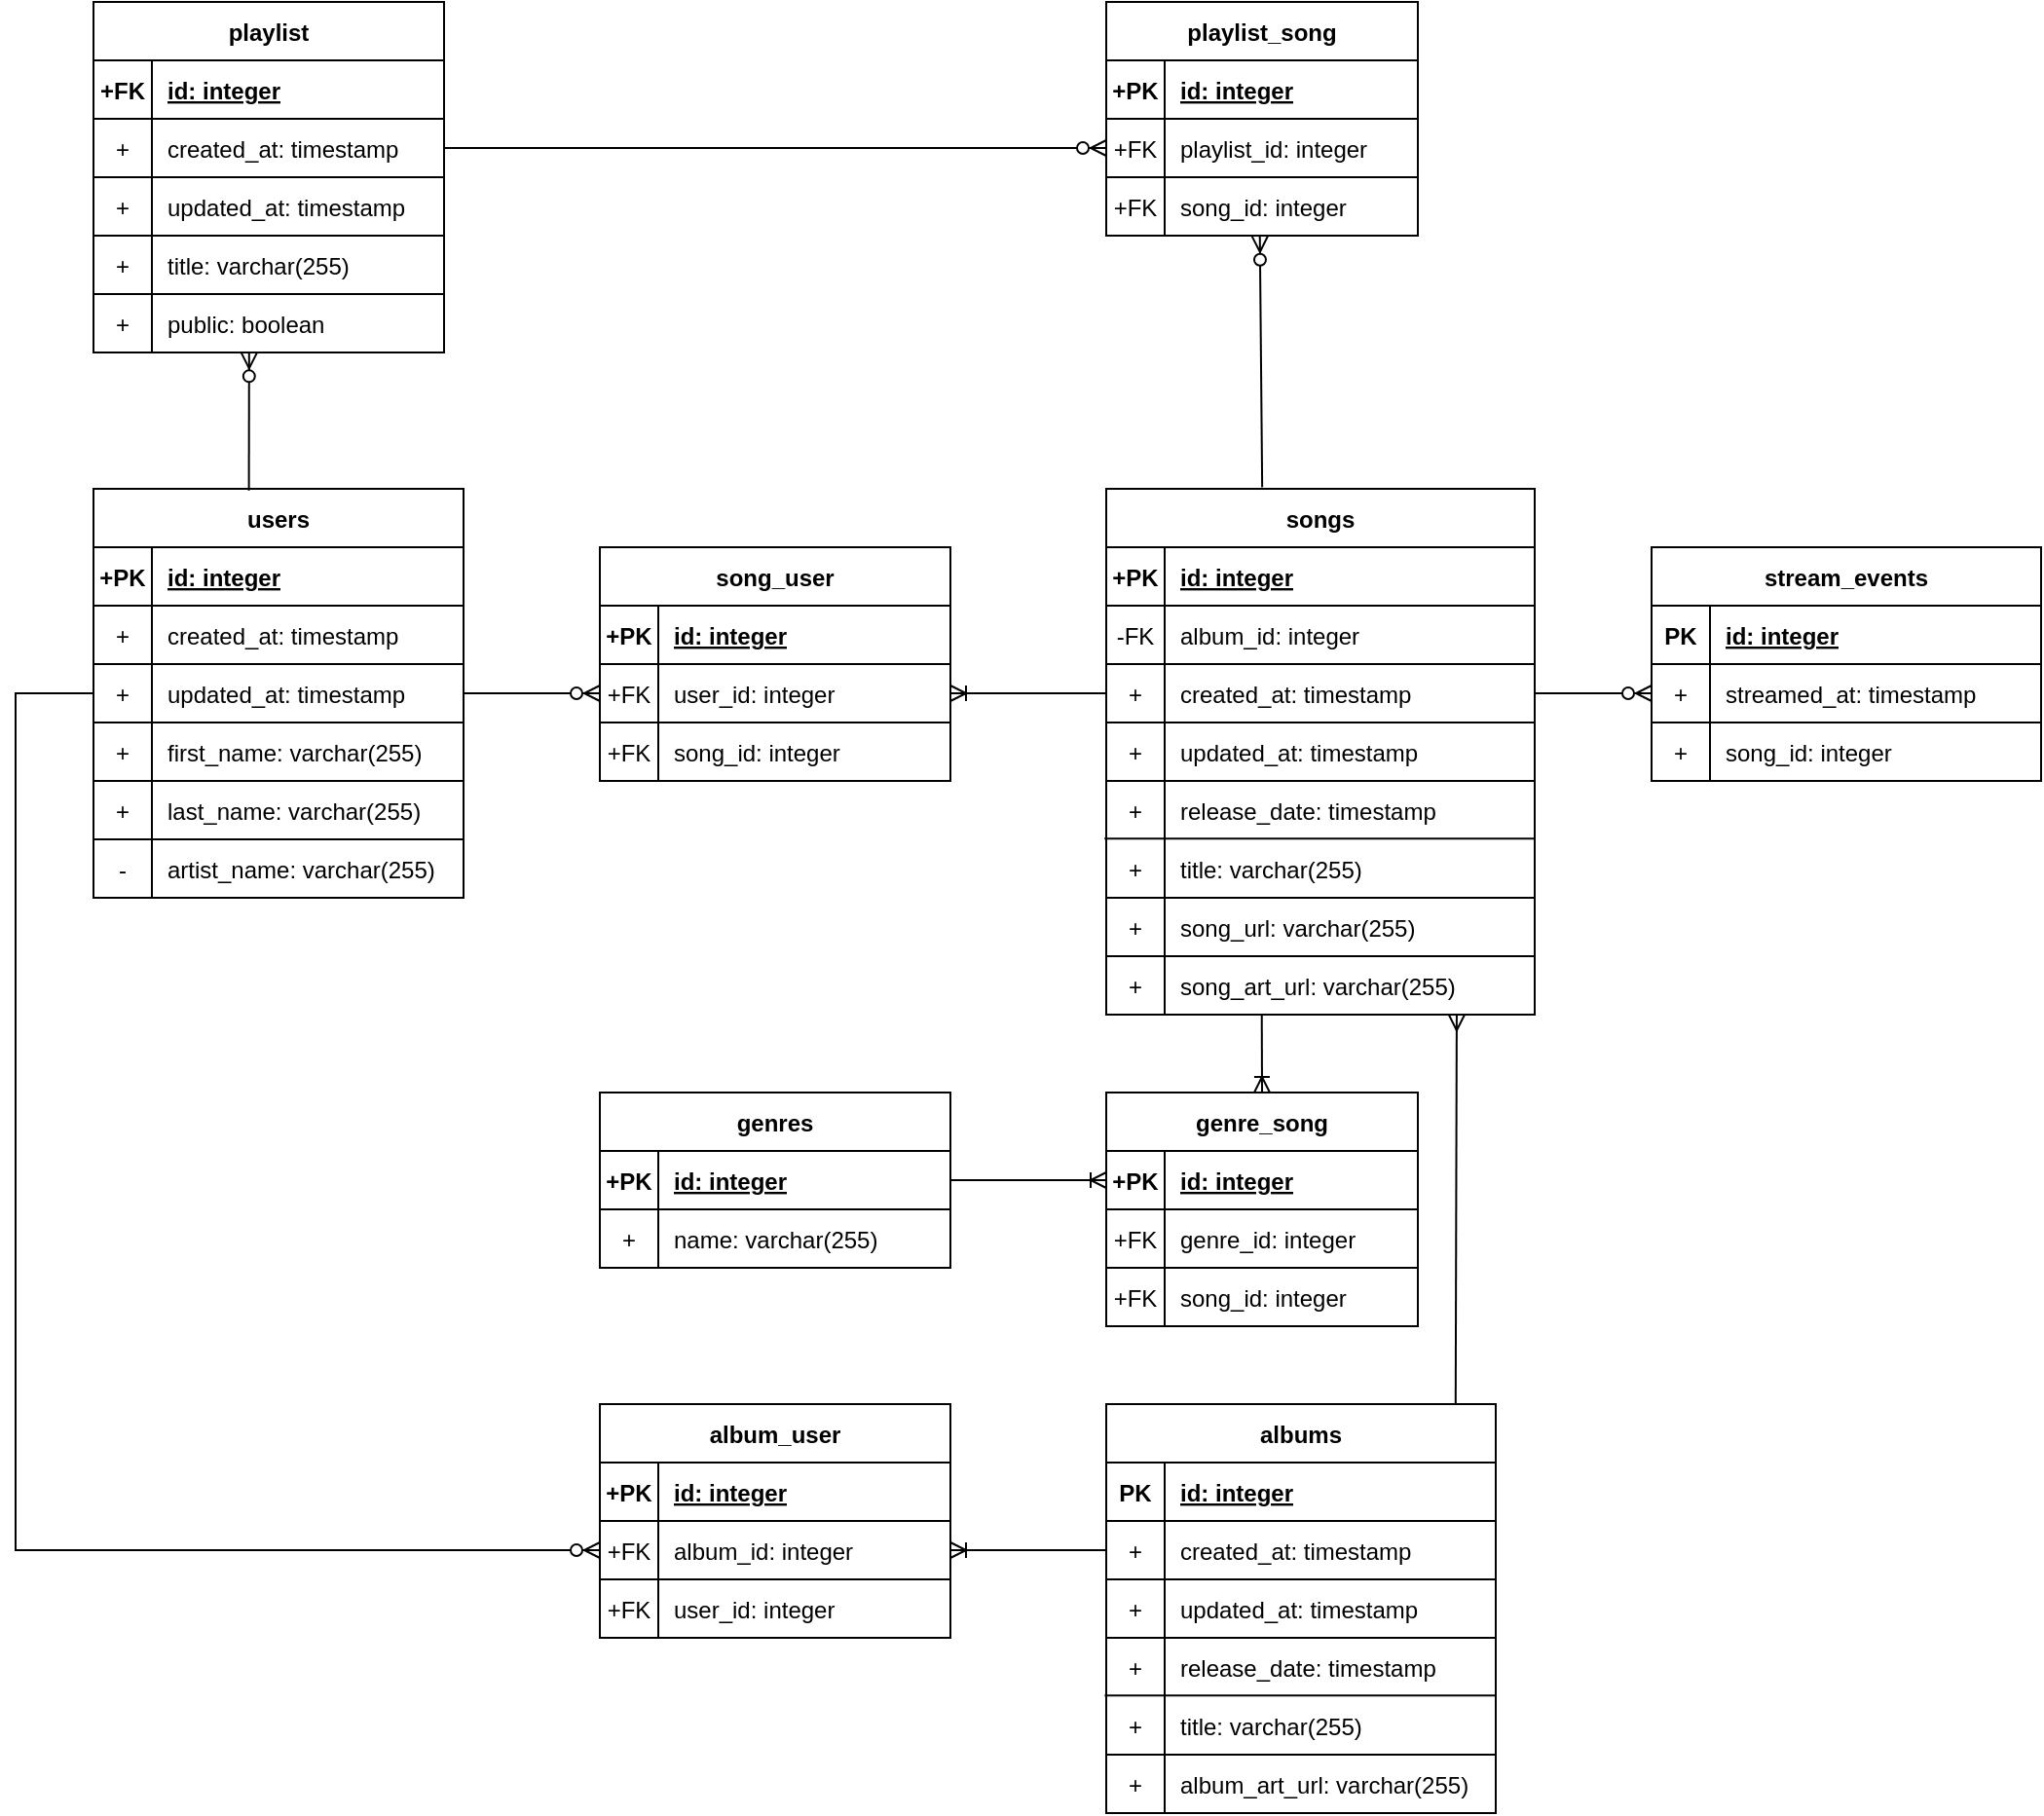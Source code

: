 <mxfile version="20.5.3" type="github">
  <diagram id="R2lEEEUBdFMjLlhIrx00" name="Page-1">
    <mxGraphModel dx="1278" dy="1099" grid="1" gridSize="10" guides="1" tooltips="1" connect="1" arrows="1" fold="1" page="1" pageScale="1" pageWidth="1200" pageHeight="1920" math="0" shadow="0" extFonts="Permanent Marker^https://fonts.googleapis.com/css?family=Permanent+Marker">
      <root>
        <mxCell id="0" />
        <mxCell id="1" parent="0" />
        <mxCell id="nfjQkACGLhLBiRLMdeo--82" value="users" style="shape=table;startSize=30;container=1;collapsible=1;childLayout=tableLayout;fixedRows=1;rowLines=0;fontStyle=1;align=center;resizeLast=1;rounded=0;sketch=0;" parent="1" vertex="1">
          <mxGeometry x="80" y="330" width="190" height="210" as="geometry" />
        </mxCell>
        <mxCell id="nfjQkACGLhLBiRLMdeo--83" value="" style="shape=tableRow;horizontal=0;startSize=0;swimlaneHead=0;swimlaneBody=0;fillColor=none;collapsible=0;dropTarget=0;points=[[0,0.5],[1,0.5]];portConstraint=eastwest;top=0;left=0;right=0;bottom=1;rounded=0;sketch=0;" parent="nfjQkACGLhLBiRLMdeo--82" vertex="1">
          <mxGeometry y="30" width="190" height="30" as="geometry" />
        </mxCell>
        <mxCell id="nfjQkACGLhLBiRLMdeo--84" value="+PK" style="shape=partialRectangle;connectable=0;fillColor=none;top=0;left=0;bottom=0;right=0;fontStyle=1;overflow=hidden;rounded=0;sketch=0;" parent="nfjQkACGLhLBiRLMdeo--83" vertex="1">
          <mxGeometry width="30" height="30" as="geometry">
            <mxRectangle width="30" height="30" as="alternateBounds" />
          </mxGeometry>
        </mxCell>
        <mxCell id="nfjQkACGLhLBiRLMdeo--85" value="id: integer" style="shape=partialRectangle;connectable=0;fillColor=none;top=0;left=0;bottom=0;right=0;align=left;spacingLeft=6;fontStyle=5;overflow=hidden;rounded=0;sketch=0;" parent="nfjQkACGLhLBiRLMdeo--83" vertex="1">
          <mxGeometry x="30" width="160" height="30" as="geometry">
            <mxRectangle width="160" height="30" as="alternateBounds" />
          </mxGeometry>
        </mxCell>
        <mxCell id="nfjQkACGLhLBiRLMdeo--125" value="" style="shape=tableRow;horizontal=0;startSize=0;swimlaneHead=0;swimlaneBody=0;fillColor=none;collapsible=0;dropTarget=0;points=[[0,0.5],[1,0.5]];portConstraint=eastwest;top=0;left=0;right=0;bottom=1;rounded=0;sketch=0;" parent="nfjQkACGLhLBiRLMdeo--82" vertex="1">
          <mxGeometry y="60" width="190" height="30" as="geometry" />
        </mxCell>
        <mxCell id="nfjQkACGLhLBiRLMdeo--126" value="+" style="shape=partialRectangle;connectable=0;fillColor=none;top=0;left=0;bottom=0;right=0;fontStyle=0;overflow=hidden;rounded=0;sketch=0;" parent="nfjQkACGLhLBiRLMdeo--125" vertex="1">
          <mxGeometry width="30" height="30" as="geometry">
            <mxRectangle width="30" height="30" as="alternateBounds" />
          </mxGeometry>
        </mxCell>
        <mxCell id="nfjQkACGLhLBiRLMdeo--127" value="created_at: timestamp" style="shape=partialRectangle;connectable=0;fillColor=none;top=0;left=0;bottom=0;right=0;align=left;spacingLeft=6;fontStyle=0;overflow=hidden;rounded=0;sketch=0;" parent="nfjQkACGLhLBiRLMdeo--125" vertex="1">
          <mxGeometry x="30" width="160" height="30" as="geometry">
            <mxRectangle width="160" height="30" as="alternateBounds" />
          </mxGeometry>
        </mxCell>
        <mxCell id="nfjQkACGLhLBiRLMdeo--128" value="" style="shape=tableRow;horizontal=0;startSize=0;swimlaneHead=0;swimlaneBody=0;fillColor=none;collapsible=0;dropTarget=0;points=[[0,0.5],[1,0.5]];portConstraint=eastwest;top=0;left=0;right=0;bottom=1;rounded=0;sketch=0;fontStyle=0" parent="nfjQkACGLhLBiRLMdeo--82" vertex="1">
          <mxGeometry y="90" width="190" height="30" as="geometry" />
        </mxCell>
        <mxCell id="nfjQkACGLhLBiRLMdeo--129" value="+" style="shape=partialRectangle;connectable=0;fillColor=none;top=0;left=0;bottom=0;right=0;fontStyle=0;overflow=hidden;rounded=0;sketch=0;" parent="nfjQkACGLhLBiRLMdeo--128" vertex="1">
          <mxGeometry width="30" height="30" as="geometry">
            <mxRectangle width="30" height="30" as="alternateBounds" />
          </mxGeometry>
        </mxCell>
        <mxCell id="nfjQkACGLhLBiRLMdeo--130" value="updated_at: timestamp" style="shape=partialRectangle;connectable=0;fillColor=none;top=0;left=0;bottom=0;right=0;align=left;spacingLeft=6;fontStyle=0;overflow=hidden;rounded=0;sketch=0;" parent="nfjQkACGLhLBiRLMdeo--128" vertex="1">
          <mxGeometry x="30" width="160" height="30" as="geometry">
            <mxRectangle width="160" height="30" as="alternateBounds" />
          </mxGeometry>
        </mxCell>
        <mxCell id="nfjQkACGLhLBiRLMdeo--134" value="" style="shape=tableRow;horizontal=0;startSize=0;swimlaneHead=0;swimlaneBody=0;fillColor=none;collapsible=0;dropTarget=0;points=[[0,0.5],[1,0.5]];portConstraint=eastwest;top=0;left=0;right=0;bottom=0;rounded=0;sketch=0;" parent="nfjQkACGLhLBiRLMdeo--82" vertex="1">
          <mxGeometry y="120" width="190" height="30" as="geometry" />
        </mxCell>
        <mxCell id="nfjQkACGLhLBiRLMdeo--135" value="+" style="shape=partialRectangle;connectable=0;fillColor=none;top=0;left=0;bottom=0;right=0;fontStyle=0;overflow=hidden;rounded=0;sketch=0;" parent="nfjQkACGLhLBiRLMdeo--134" vertex="1">
          <mxGeometry width="30" height="30" as="geometry">
            <mxRectangle width="30" height="30" as="alternateBounds" />
          </mxGeometry>
        </mxCell>
        <mxCell id="nfjQkACGLhLBiRLMdeo--136" value="first_name: varchar(255)" style="shape=partialRectangle;connectable=0;fillColor=none;top=0;left=0;bottom=0;right=0;align=left;spacingLeft=6;fontStyle=0;overflow=hidden;rounded=0;sketch=0;" parent="nfjQkACGLhLBiRLMdeo--134" vertex="1">
          <mxGeometry x="30" width="160" height="30" as="geometry">
            <mxRectangle width="160" height="30" as="alternateBounds" />
          </mxGeometry>
        </mxCell>
        <mxCell id="EPJXiP5cOw8oqJPm56Jt-244" value="" style="shape=tableRow;horizontal=0;startSize=0;swimlaneHead=0;swimlaneBody=0;fillColor=none;collapsible=0;dropTarget=0;points=[[0,0.5],[1,0.5]];portConstraint=eastwest;top=0;left=0;right=0;bottom=1;" parent="nfjQkACGLhLBiRLMdeo--82" vertex="1">
          <mxGeometry y="150" width="190" height="30" as="geometry" />
        </mxCell>
        <mxCell id="EPJXiP5cOw8oqJPm56Jt-245" value="+" style="shape=partialRectangle;connectable=0;fillColor=none;top=0;left=0;bottom=0;right=0;fontStyle=0;overflow=hidden;" parent="EPJXiP5cOw8oqJPm56Jt-244" vertex="1">
          <mxGeometry width="30" height="30" as="geometry">
            <mxRectangle width="30" height="30" as="alternateBounds" />
          </mxGeometry>
        </mxCell>
        <mxCell id="EPJXiP5cOw8oqJPm56Jt-246" value="last_name: varchar(255)" style="shape=partialRectangle;connectable=0;fillColor=none;top=0;left=0;bottom=0;right=0;align=left;spacingLeft=6;fontStyle=0;overflow=hidden;" parent="EPJXiP5cOw8oqJPm56Jt-244" vertex="1">
          <mxGeometry x="30" width="160" height="30" as="geometry">
            <mxRectangle width="160" height="30" as="alternateBounds" />
          </mxGeometry>
        </mxCell>
        <mxCell id="EPJXiP5cOw8oqJPm56Jt-247" value="" style="endArrow=none;html=1;rounded=0;sketch=0;entryX=0.998;entryY=0;entryDx=0;entryDy=0;entryPerimeter=0;" parent="nfjQkACGLhLBiRLMdeo--82" target="EPJXiP5cOw8oqJPm56Jt-244" edge="1">
          <mxGeometry width="50" height="50" relative="1" as="geometry">
            <mxPoint y="150" as="sourcePoint" />
            <mxPoint x="170" y="190" as="targetPoint" />
          </mxGeometry>
        </mxCell>
        <mxCell id="EPJXiP5cOw8oqJPm56Jt-248" value="" style="shape=tableRow;horizontal=0;startSize=0;swimlaneHead=0;swimlaneBody=0;fillColor=none;collapsible=0;dropTarget=0;points=[[0,0.5],[1,0.5]];portConstraint=eastwest;top=0;left=0;right=0;bottom=1;" parent="nfjQkACGLhLBiRLMdeo--82" vertex="1">
          <mxGeometry y="180" width="190" height="30" as="geometry" />
        </mxCell>
        <mxCell id="EPJXiP5cOw8oqJPm56Jt-249" value="-" style="shape=partialRectangle;connectable=0;fillColor=none;top=0;left=0;bottom=0;right=0;fontStyle=0;overflow=hidden;" parent="EPJXiP5cOw8oqJPm56Jt-248" vertex="1">
          <mxGeometry width="30" height="30" as="geometry">
            <mxRectangle width="30" height="30" as="alternateBounds" />
          </mxGeometry>
        </mxCell>
        <mxCell id="EPJXiP5cOw8oqJPm56Jt-250" value="artist_name: varchar(255)" style="shape=partialRectangle;connectable=0;fillColor=none;top=0;left=0;bottom=0;right=0;align=left;spacingLeft=6;fontStyle=0;overflow=hidden;" parent="EPJXiP5cOw8oqJPm56Jt-248" vertex="1">
          <mxGeometry x="30" width="160" height="30" as="geometry">
            <mxRectangle width="160" height="30" as="alternateBounds" />
          </mxGeometry>
        </mxCell>
        <mxCell id="nfjQkACGLhLBiRLMdeo--151" value="song_user" style="shape=table;startSize=30;container=1;collapsible=1;childLayout=tableLayout;fixedRows=1;rowLines=0;fontStyle=1;align=center;resizeLast=1;rounded=0;sketch=0;" parent="1" vertex="1">
          <mxGeometry x="340" y="360" width="180" height="120" as="geometry" />
        </mxCell>
        <mxCell id="nfjQkACGLhLBiRLMdeo--152" value="" style="shape=tableRow;horizontal=0;startSize=0;swimlaneHead=0;swimlaneBody=0;fillColor=none;collapsible=0;dropTarget=0;points=[[0,0.5],[1,0.5]];portConstraint=eastwest;top=0;left=0;right=0;bottom=1;rounded=0;sketch=0;" parent="nfjQkACGLhLBiRLMdeo--151" vertex="1">
          <mxGeometry y="30" width="180" height="30" as="geometry" />
        </mxCell>
        <mxCell id="nfjQkACGLhLBiRLMdeo--153" value="+PK" style="shape=partialRectangle;connectable=0;fillColor=none;top=0;left=0;bottom=0;right=0;fontStyle=1;overflow=hidden;rounded=0;sketch=0;" parent="nfjQkACGLhLBiRLMdeo--152" vertex="1">
          <mxGeometry width="30" height="30" as="geometry">
            <mxRectangle width="30" height="30" as="alternateBounds" />
          </mxGeometry>
        </mxCell>
        <mxCell id="nfjQkACGLhLBiRLMdeo--154" value="id: integer" style="shape=partialRectangle;connectable=0;fillColor=none;top=0;left=0;bottom=0;right=0;align=left;spacingLeft=6;fontStyle=5;overflow=hidden;rounded=0;sketch=0;" parent="nfjQkACGLhLBiRLMdeo--152" vertex="1">
          <mxGeometry x="30" width="150" height="30" as="geometry">
            <mxRectangle width="150" height="30" as="alternateBounds" />
          </mxGeometry>
        </mxCell>
        <mxCell id="nfjQkACGLhLBiRLMdeo--155" value="" style="shape=tableRow;horizontal=0;startSize=0;swimlaneHead=0;swimlaneBody=0;fillColor=none;collapsible=0;dropTarget=0;points=[[0,0.5],[1,0.5]];portConstraint=eastwest;top=0;left=0;right=0;bottom=1;rounded=0;sketch=0;" parent="nfjQkACGLhLBiRLMdeo--151" vertex="1">
          <mxGeometry y="60" width="180" height="30" as="geometry" />
        </mxCell>
        <mxCell id="nfjQkACGLhLBiRLMdeo--156" value="+FK" style="shape=partialRectangle;connectable=0;fillColor=none;top=0;left=0;bottom=0;right=0;fontStyle=0;overflow=hidden;rounded=0;sketch=0;" parent="nfjQkACGLhLBiRLMdeo--155" vertex="1">
          <mxGeometry width="30" height="30" as="geometry">
            <mxRectangle width="30" height="30" as="alternateBounds" />
          </mxGeometry>
        </mxCell>
        <mxCell id="nfjQkACGLhLBiRLMdeo--157" value="user_id: integer" style="shape=partialRectangle;connectable=0;fillColor=none;top=0;left=0;bottom=0;right=0;align=left;spacingLeft=6;fontStyle=0;overflow=hidden;rounded=0;sketch=0;" parent="nfjQkACGLhLBiRLMdeo--155" vertex="1">
          <mxGeometry x="30" width="150" height="30" as="geometry">
            <mxRectangle width="150" height="30" as="alternateBounds" />
          </mxGeometry>
        </mxCell>
        <mxCell id="nfjQkACGLhLBiRLMdeo--158" value="" style="shape=tableRow;horizontal=0;startSize=0;swimlaneHead=0;swimlaneBody=0;fillColor=none;collapsible=0;dropTarget=0;points=[[0,0.5],[1,0.5]];portConstraint=eastwest;top=0;left=0;right=0;bottom=1;rounded=0;sketch=0;" parent="nfjQkACGLhLBiRLMdeo--151" vertex="1">
          <mxGeometry y="90" width="180" height="30" as="geometry" />
        </mxCell>
        <mxCell id="nfjQkACGLhLBiRLMdeo--159" value="+FK" style="shape=partialRectangle;connectable=0;fillColor=none;top=0;left=0;bottom=0;right=0;fontStyle=0;overflow=hidden;rounded=0;sketch=0;" parent="nfjQkACGLhLBiRLMdeo--158" vertex="1">
          <mxGeometry width="30" height="30" as="geometry">
            <mxRectangle width="30" height="30" as="alternateBounds" />
          </mxGeometry>
        </mxCell>
        <mxCell id="nfjQkACGLhLBiRLMdeo--160" value="song_id: integer" style="shape=partialRectangle;connectable=0;fillColor=none;top=0;left=0;bottom=0;right=0;align=left;spacingLeft=6;fontStyle=0;overflow=hidden;rounded=0;sketch=0;" parent="nfjQkACGLhLBiRLMdeo--158" vertex="1">
          <mxGeometry x="30" width="150" height="30" as="geometry">
            <mxRectangle width="150" height="30" as="alternateBounds" />
          </mxGeometry>
        </mxCell>
        <mxCell id="nfjQkACGLhLBiRLMdeo--164" value="songs" style="shape=table;startSize=30;container=1;collapsible=1;childLayout=tableLayout;fixedRows=1;rowLines=0;fontStyle=1;align=center;resizeLast=1;rounded=0;sketch=0;" parent="1" vertex="1">
          <mxGeometry x="600" y="330" width="220" height="270" as="geometry" />
        </mxCell>
        <mxCell id="nfjQkACGLhLBiRLMdeo--165" value="" style="shape=tableRow;horizontal=0;startSize=0;swimlaneHead=0;swimlaneBody=0;fillColor=none;collapsible=0;dropTarget=0;points=[[0,0.5],[1,0.5]];portConstraint=eastwest;top=0;left=0;right=0;bottom=1;rounded=0;sketch=0;" parent="nfjQkACGLhLBiRLMdeo--164" vertex="1">
          <mxGeometry y="30" width="220" height="30" as="geometry" />
        </mxCell>
        <mxCell id="nfjQkACGLhLBiRLMdeo--166" value="+PK" style="shape=partialRectangle;connectable=0;fillColor=none;top=0;left=0;bottom=0;right=0;fontStyle=1;overflow=hidden;rounded=0;sketch=0;" parent="nfjQkACGLhLBiRLMdeo--165" vertex="1">
          <mxGeometry width="30" height="30" as="geometry">
            <mxRectangle width="30" height="30" as="alternateBounds" />
          </mxGeometry>
        </mxCell>
        <mxCell id="nfjQkACGLhLBiRLMdeo--167" value="id: integer" style="shape=partialRectangle;connectable=0;fillColor=none;top=0;left=0;bottom=0;right=0;align=left;spacingLeft=6;fontStyle=5;overflow=hidden;rounded=0;sketch=0;" parent="nfjQkACGLhLBiRLMdeo--165" vertex="1">
          <mxGeometry x="30" width="190" height="30" as="geometry">
            <mxRectangle width="190" height="30" as="alternateBounds" />
          </mxGeometry>
        </mxCell>
        <mxCell id="EPJXiP5cOw8oqJPm56Jt-239" value="" style="shape=tableRow;horizontal=0;startSize=0;swimlaneHead=0;swimlaneBody=0;fillColor=none;collapsible=0;dropTarget=0;points=[[0,0.5],[1,0.5]];portConstraint=eastwest;top=0;left=0;right=0;bottom=1;" parent="nfjQkACGLhLBiRLMdeo--164" vertex="1">
          <mxGeometry y="60" width="220" height="30" as="geometry" />
        </mxCell>
        <mxCell id="EPJXiP5cOw8oqJPm56Jt-240" value="-FK" style="shape=partialRectangle;connectable=0;fillColor=none;top=0;left=0;bottom=0;right=0;fontStyle=0;overflow=hidden;" parent="EPJXiP5cOw8oqJPm56Jt-239" vertex="1">
          <mxGeometry width="30" height="30" as="geometry">
            <mxRectangle width="30" height="30" as="alternateBounds" />
          </mxGeometry>
        </mxCell>
        <mxCell id="EPJXiP5cOw8oqJPm56Jt-241" value="album_id: integer" style="shape=partialRectangle;connectable=0;fillColor=none;top=0;left=0;bottom=0;right=0;align=left;spacingLeft=6;fontStyle=0;overflow=hidden;" parent="EPJXiP5cOw8oqJPm56Jt-239" vertex="1">
          <mxGeometry x="30" width="190" height="30" as="geometry">
            <mxRectangle width="190" height="30" as="alternateBounds" />
          </mxGeometry>
        </mxCell>
        <mxCell id="nfjQkACGLhLBiRLMdeo--168" value="" style="shape=tableRow;horizontal=0;startSize=0;swimlaneHead=0;swimlaneBody=0;fillColor=none;collapsible=0;dropTarget=0;points=[[0,0.5],[1,0.5]];portConstraint=eastwest;top=0;left=0;right=0;bottom=1;rounded=0;sketch=0;" parent="nfjQkACGLhLBiRLMdeo--164" vertex="1">
          <mxGeometry y="90" width="220" height="30" as="geometry" />
        </mxCell>
        <mxCell id="nfjQkACGLhLBiRLMdeo--169" value="+" style="shape=partialRectangle;connectable=0;fillColor=none;top=0;left=0;bottom=0;right=0;fontStyle=0;overflow=hidden;rounded=0;sketch=0;" parent="nfjQkACGLhLBiRLMdeo--168" vertex="1">
          <mxGeometry width="30" height="30" as="geometry">
            <mxRectangle width="30" height="30" as="alternateBounds" />
          </mxGeometry>
        </mxCell>
        <mxCell id="nfjQkACGLhLBiRLMdeo--170" value="created_at: timestamp" style="shape=partialRectangle;connectable=0;fillColor=none;top=0;left=0;bottom=0;right=0;align=left;spacingLeft=6;fontStyle=0;overflow=hidden;rounded=0;sketch=0;" parent="nfjQkACGLhLBiRLMdeo--168" vertex="1">
          <mxGeometry x="30" width="190" height="30" as="geometry">
            <mxRectangle width="190" height="30" as="alternateBounds" />
          </mxGeometry>
        </mxCell>
        <mxCell id="nfjQkACGLhLBiRLMdeo--171" value="" style="shape=tableRow;horizontal=0;startSize=0;swimlaneHead=0;swimlaneBody=0;fillColor=none;collapsible=0;dropTarget=0;points=[[0,0.5],[1,0.5]];portConstraint=eastwest;top=0;left=0;right=0;bottom=1;rounded=0;sketch=0;" parent="nfjQkACGLhLBiRLMdeo--164" vertex="1">
          <mxGeometry y="120" width="220" height="30" as="geometry" />
        </mxCell>
        <mxCell id="nfjQkACGLhLBiRLMdeo--172" value="+" style="shape=partialRectangle;connectable=0;fillColor=none;top=0;left=0;bottom=0;right=0;fontStyle=0;overflow=hidden;rounded=0;sketch=0;" parent="nfjQkACGLhLBiRLMdeo--171" vertex="1">
          <mxGeometry width="30" height="30" as="geometry">
            <mxRectangle width="30" height="30" as="alternateBounds" />
          </mxGeometry>
        </mxCell>
        <mxCell id="nfjQkACGLhLBiRLMdeo--173" value="updated_at: timestamp" style="shape=partialRectangle;connectable=0;fillColor=none;top=0;left=0;bottom=0;right=0;align=left;spacingLeft=6;fontStyle=0;overflow=hidden;rounded=0;sketch=0;" parent="nfjQkACGLhLBiRLMdeo--171" vertex="1">
          <mxGeometry x="30" width="190" height="30" as="geometry">
            <mxRectangle width="190" height="30" as="alternateBounds" />
          </mxGeometry>
        </mxCell>
        <mxCell id="EPJXiP5cOw8oqJPm56Jt-138" value="" style="shape=tableRow;horizontal=0;startSize=0;swimlaneHead=0;swimlaneBody=0;fillColor=none;collapsible=0;dropTarget=0;points=[[0,0.5],[1,0.5]];portConstraint=eastwest;top=0;left=0;right=0;bottom=0;" parent="nfjQkACGLhLBiRLMdeo--164" vertex="1">
          <mxGeometry y="150" width="220" height="30" as="geometry" />
        </mxCell>
        <mxCell id="EPJXiP5cOw8oqJPm56Jt-139" value="+" style="shape=partialRectangle;connectable=0;fillColor=none;top=0;left=0;bottom=0;right=0;fontStyle=0;overflow=hidden;" parent="EPJXiP5cOw8oqJPm56Jt-138" vertex="1">
          <mxGeometry width="30" height="30" as="geometry">
            <mxRectangle width="30" height="30" as="alternateBounds" />
          </mxGeometry>
        </mxCell>
        <mxCell id="EPJXiP5cOw8oqJPm56Jt-140" value="release_date: timestamp" style="shape=partialRectangle;connectable=0;fillColor=none;top=0;left=0;bottom=0;right=0;align=left;spacingLeft=6;fontStyle=0;overflow=hidden;" parent="EPJXiP5cOw8oqJPm56Jt-138" vertex="1">
          <mxGeometry x="30" width="190" height="30" as="geometry">
            <mxRectangle width="190" height="30" as="alternateBounds" />
          </mxGeometry>
        </mxCell>
        <mxCell id="nfjQkACGLhLBiRLMdeo--200" value="" style="shape=tableRow;horizontal=0;startSize=0;swimlaneHead=0;swimlaneBody=0;fillColor=none;collapsible=0;dropTarget=0;points=[[0,0.5],[1,0.5]];portConstraint=eastwest;top=0;left=0;right=0;bottom=1;rounded=0;sketch=0;" parent="nfjQkACGLhLBiRLMdeo--164" vertex="1">
          <mxGeometry y="180" width="220" height="30" as="geometry" />
        </mxCell>
        <mxCell id="nfjQkACGLhLBiRLMdeo--201" value="+" style="shape=partialRectangle;connectable=0;fillColor=none;top=0;left=0;bottom=0;right=0;fontStyle=0;overflow=hidden;rounded=0;sketch=0;" parent="nfjQkACGLhLBiRLMdeo--200" vertex="1">
          <mxGeometry width="30" height="30" as="geometry">
            <mxRectangle width="30" height="30" as="alternateBounds" />
          </mxGeometry>
        </mxCell>
        <mxCell id="nfjQkACGLhLBiRLMdeo--202" value="title: varchar(255)" style="shape=partialRectangle;connectable=0;fillColor=none;top=0;left=0;bottom=0;right=0;align=left;spacingLeft=6;fontStyle=0;overflow=hidden;rounded=0;sketch=0;" parent="nfjQkACGLhLBiRLMdeo--200" vertex="1">
          <mxGeometry x="30" width="190" height="30" as="geometry">
            <mxRectangle width="190" height="30" as="alternateBounds" />
          </mxGeometry>
        </mxCell>
        <mxCell id="nfjQkACGLhLBiRLMdeo--206" value="" style="shape=tableRow;horizontal=0;startSize=0;swimlaneHead=0;swimlaneBody=0;fillColor=none;collapsible=0;dropTarget=0;points=[[0,0.5],[1,0.5]];portConstraint=eastwest;top=0;left=0;right=0;bottom=1;rounded=0;sketch=0;" parent="nfjQkACGLhLBiRLMdeo--164" vertex="1">
          <mxGeometry y="210" width="220" height="30" as="geometry" />
        </mxCell>
        <mxCell id="nfjQkACGLhLBiRLMdeo--207" value="+" style="shape=partialRectangle;connectable=0;fillColor=none;top=0;left=0;bottom=0;right=0;fontStyle=0;overflow=hidden;rounded=0;sketch=0;" parent="nfjQkACGLhLBiRLMdeo--206" vertex="1">
          <mxGeometry width="30" height="30" as="geometry">
            <mxRectangle width="30" height="30" as="alternateBounds" />
          </mxGeometry>
        </mxCell>
        <mxCell id="nfjQkACGLhLBiRLMdeo--208" value="song_url: varchar(255)" style="shape=partialRectangle;connectable=0;fillColor=none;top=0;left=0;bottom=0;right=0;align=left;spacingLeft=6;fontStyle=0;overflow=hidden;rounded=0;sketch=0;" parent="nfjQkACGLhLBiRLMdeo--206" vertex="1">
          <mxGeometry x="30" width="190" height="30" as="geometry">
            <mxRectangle width="190" height="30" as="alternateBounds" />
          </mxGeometry>
        </mxCell>
        <mxCell id="nfjQkACGLhLBiRLMdeo--209" value="" style="shape=tableRow;horizontal=0;startSize=0;swimlaneHead=0;swimlaneBody=0;fillColor=none;collapsible=0;dropTarget=0;points=[[0,0.5],[1,0.5]];portConstraint=eastwest;top=0;left=0;right=0;bottom=1;rounded=0;sketch=0;" parent="nfjQkACGLhLBiRLMdeo--164" vertex="1">
          <mxGeometry y="240" width="220" height="30" as="geometry" />
        </mxCell>
        <mxCell id="nfjQkACGLhLBiRLMdeo--210" value="+" style="shape=partialRectangle;connectable=0;fillColor=none;top=0;left=0;bottom=0;right=0;fontStyle=0;overflow=hidden;rounded=0;sketch=0;" parent="nfjQkACGLhLBiRLMdeo--209" vertex="1">
          <mxGeometry width="30" height="30" as="geometry">
            <mxRectangle width="30" height="30" as="alternateBounds" />
          </mxGeometry>
        </mxCell>
        <mxCell id="nfjQkACGLhLBiRLMdeo--211" value="song_art_url: varchar(255)" style="shape=partialRectangle;connectable=0;fillColor=none;top=0;left=0;bottom=0;right=0;align=left;spacingLeft=6;fontStyle=0;overflow=hidden;rounded=0;sketch=0;" parent="nfjQkACGLhLBiRLMdeo--209" vertex="1">
          <mxGeometry x="30" width="190" height="30" as="geometry">
            <mxRectangle width="190" height="30" as="alternateBounds" />
          </mxGeometry>
        </mxCell>
        <mxCell id="EPJXiP5cOw8oqJPm56Jt-164" value="" style="endArrow=none;html=1;rounded=0;exitX=-0.004;exitY=-0.013;exitDx=0;exitDy=0;exitPerimeter=0;entryX=0.999;entryY=-0.013;entryDx=0;entryDy=0;entryPerimeter=0;" parent="nfjQkACGLhLBiRLMdeo--164" source="nfjQkACGLhLBiRLMdeo--200" target="nfjQkACGLhLBiRLMdeo--200" edge="1">
          <mxGeometry width="50" height="50" relative="1" as="geometry">
            <mxPoint x="120" y="250" as="sourcePoint" />
            <mxPoint x="170" y="200" as="targetPoint" />
          </mxGeometry>
        </mxCell>
        <mxCell id="nfjQkACGLhLBiRLMdeo--212" value="stream_events" style="shape=table;startSize=30;container=1;collapsible=1;childLayout=tableLayout;fixedRows=1;rowLines=0;fontStyle=1;align=center;resizeLast=1;rounded=0;sketch=0;" parent="1" vertex="1">
          <mxGeometry x="880" y="360" width="200" height="120" as="geometry" />
        </mxCell>
        <mxCell id="nfjQkACGLhLBiRLMdeo--213" value="" style="shape=tableRow;horizontal=0;startSize=0;swimlaneHead=0;swimlaneBody=0;fillColor=none;collapsible=0;dropTarget=0;points=[[0,0.5],[1,0.5]];portConstraint=eastwest;top=0;left=0;right=0;bottom=1;rounded=0;sketch=0;" parent="nfjQkACGLhLBiRLMdeo--212" vertex="1">
          <mxGeometry y="30" width="200" height="30" as="geometry" />
        </mxCell>
        <mxCell id="nfjQkACGLhLBiRLMdeo--214" value="PK" style="shape=partialRectangle;connectable=0;fillColor=none;top=0;left=0;bottom=0;right=0;fontStyle=1;overflow=hidden;rounded=0;sketch=0;" parent="nfjQkACGLhLBiRLMdeo--213" vertex="1">
          <mxGeometry width="30" height="30" as="geometry">
            <mxRectangle width="30" height="30" as="alternateBounds" />
          </mxGeometry>
        </mxCell>
        <mxCell id="nfjQkACGLhLBiRLMdeo--215" value="id: integer" style="shape=partialRectangle;connectable=0;fillColor=none;top=0;left=0;bottom=0;right=0;align=left;spacingLeft=6;fontStyle=5;overflow=hidden;rounded=0;sketch=0;" parent="nfjQkACGLhLBiRLMdeo--213" vertex="1">
          <mxGeometry x="30" width="170" height="30" as="geometry">
            <mxRectangle width="170" height="30" as="alternateBounds" />
          </mxGeometry>
        </mxCell>
        <mxCell id="nfjQkACGLhLBiRLMdeo--216" value="" style="shape=tableRow;horizontal=0;startSize=0;swimlaneHead=0;swimlaneBody=0;fillColor=none;collapsible=0;dropTarget=0;points=[[0,0.5],[1,0.5]];portConstraint=eastwest;top=0;left=0;right=0;bottom=1;rounded=0;sketch=0;" parent="nfjQkACGLhLBiRLMdeo--212" vertex="1">
          <mxGeometry y="60" width="200" height="30" as="geometry" />
        </mxCell>
        <mxCell id="nfjQkACGLhLBiRLMdeo--217" value="+" style="shape=partialRectangle;connectable=0;fillColor=none;top=0;left=0;bottom=0;right=0;fontStyle=0;overflow=hidden;rounded=0;sketch=0;" parent="nfjQkACGLhLBiRLMdeo--216" vertex="1">
          <mxGeometry width="30" height="30" as="geometry">
            <mxRectangle width="30" height="30" as="alternateBounds" />
          </mxGeometry>
        </mxCell>
        <mxCell id="nfjQkACGLhLBiRLMdeo--218" value="streamed_at: timestamp" style="shape=partialRectangle;connectable=0;fillColor=none;top=0;left=0;bottom=0;right=0;align=left;spacingLeft=6;fontStyle=0;overflow=hidden;rounded=0;sketch=0;" parent="nfjQkACGLhLBiRLMdeo--216" vertex="1">
          <mxGeometry x="30" width="170" height="30" as="geometry">
            <mxRectangle width="170" height="30" as="alternateBounds" />
          </mxGeometry>
        </mxCell>
        <mxCell id="nfjQkACGLhLBiRLMdeo--219" value="" style="shape=tableRow;horizontal=0;startSize=0;swimlaneHead=0;swimlaneBody=0;fillColor=none;collapsible=0;dropTarget=0;points=[[0,0.5],[1,0.5]];portConstraint=eastwest;top=0;left=0;right=0;bottom=1;rounded=0;sketch=0;" parent="nfjQkACGLhLBiRLMdeo--212" vertex="1">
          <mxGeometry y="90" width="200" height="30" as="geometry" />
        </mxCell>
        <mxCell id="nfjQkACGLhLBiRLMdeo--220" value="+" style="shape=partialRectangle;connectable=0;fillColor=none;top=0;left=0;bottom=0;right=0;fontStyle=0;overflow=hidden;rounded=0;sketch=0;" parent="nfjQkACGLhLBiRLMdeo--219" vertex="1">
          <mxGeometry width="30" height="30" as="geometry">
            <mxRectangle width="30" height="30" as="alternateBounds" />
          </mxGeometry>
        </mxCell>
        <mxCell id="nfjQkACGLhLBiRLMdeo--221" value="song_id: integer" style="shape=partialRectangle;connectable=0;fillColor=none;top=0;left=0;bottom=0;right=0;align=left;spacingLeft=6;fontStyle=0;overflow=hidden;rounded=0;sketch=0;" parent="nfjQkACGLhLBiRLMdeo--219" vertex="1">
          <mxGeometry x="30" width="170" height="30" as="geometry">
            <mxRectangle width="170" height="30" as="alternateBounds" />
          </mxGeometry>
        </mxCell>
        <mxCell id="nfjQkACGLhLBiRLMdeo--225" value="" style="edgeStyle=entityRelationEdgeStyle;fontSize=12;html=1;endArrow=ERzeroToMany;endFill=1;rounded=0;entryX=0;entryY=0.5;entryDx=0;entryDy=0;" parent="1" source="nfjQkACGLhLBiRLMdeo--128" target="nfjQkACGLhLBiRLMdeo--155" edge="1">
          <mxGeometry width="100" height="100" relative="1" as="geometry">
            <mxPoint x="220" y="405" as="sourcePoint" />
            <mxPoint x="441.421" y="565" as="targetPoint" />
          </mxGeometry>
        </mxCell>
        <mxCell id="EPJXiP5cOw8oqJPm56Jt-1" value="genres" style="shape=table;startSize=30;container=1;collapsible=1;childLayout=tableLayout;fixedRows=1;rowLines=0;fontStyle=1;align=center;resizeLast=1;rounded=0;sketch=0;" parent="1" vertex="1">
          <mxGeometry x="340" y="640" width="180" height="90" as="geometry" />
        </mxCell>
        <mxCell id="EPJXiP5cOw8oqJPm56Jt-2" value="" style="shape=tableRow;horizontal=0;startSize=0;swimlaneHead=0;swimlaneBody=0;fillColor=none;collapsible=0;dropTarget=0;points=[[0,0.5],[1,0.5]];portConstraint=eastwest;top=0;left=0;right=0;bottom=1;rounded=0;sketch=0;" parent="EPJXiP5cOw8oqJPm56Jt-1" vertex="1">
          <mxGeometry y="30" width="180" height="30" as="geometry" />
        </mxCell>
        <mxCell id="EPJXiP5cOw8oqJPm56Jt-3" value="+PK" style="shape=partialRectangle;connectable=0;fillColor=none;top=0;left=0;bottom=0;right=0;fontStyle=1;overflow=hidden;rounded=0;sketch=0;" parent="EPJXiP5cOw8oqJPm56Jt-2" vertex="1">
          <mxGeometry width="30" height="30" as="geometry">
            <mxRectangle width="30" height="30" as="alternateBounds" />
          </mxGeometry>
        </mxCell>
        <mxCell id="EPJXiP5cOw8oqJPm56Jt-4" value="id: integer" style="shape=partialRectangle;connectable=0;fillColor=none;top=0;left=0;bottom=0;right=0;align=left;spacingLeft=6;fontStyle=5;overflow=hidden;rounded=0;sketch=0;" parent="EPJXiP5cOw8oqJPm56Jt-2" vertex="1">
          <mxGeometry x="30" width="150" height="30" as="geometry">
            <mxRectangle width="150" height="30" as="alternateBounds" />
          </mxGeometry>
        </mxCell>
        <mxCell id="EPJXiP5cOw8oqJPm56Jt-5" value="" style="shape=tableRow;horizontal=0;startSize=0;swimlaneHead=0;swimlaneBody=0;fillColor=none;collapsible=0;dropTarget=0;points=[[0,0.5],[1,0.5]];portConstraint=eastwest;top=0;left=0;right=0;bottom=1;rounded=0;sketch=0;" parent="EPJXiP5cOw8oqJPm56Jt-1" vertex="1">
          <mxGeometry y="60" width="180" height="30" as="geometry" />
        </mxCell>
        <mxCell id="EPJXiP5cOw8oqJPm56Jt-6" value="+" style="shape=partialRectangle;connectable=0;fillColor=none;top=0;left=0;bottom=0;right=0;fontStyle=0;overflow=hidden;rounded=0;sketch=0;" parent="EPJXiP5cOw8oqJPm56Jt-5" vertex="1">
          <mxGeometry width="30" height="30" as="geometry">
            <mxRectangle width="30" height="30" as="alternateBounds" />
          </mxGeometry>
        </mxCell>
        <mxCell id="EPJXiP5cOw8oqJPm56Jt-7" value="name: varchar(255)" style="shape=partialRectangle;connectable=0;fillColor=none;top=0;left=0;bottom=0;right=0;align=left;spacingLeft=6;fontStyle=0;overflow=hidden;rounded=0;sketch=0;" parent="EPJXiP5cOw8oqJPm56Jt-5" vertex="1">
          <mxGeometry x="30" width="150" height="30" as="geometry">
            <mxRectangle width="150" height="30" as="alternateBounds" />
          </mxGeometry>
        </mxCell>
        <mxCell id="EPJXiP5cOw8oqJPm56Jt-11" value="" style="fontSize=12;html=1;endArrow=ERoneToMany;rounded=0;exitX=0;exitY=0.5;exitDx=0;exitDy=0;entryX=1;entryY=0.5;entryDx=0;entryDy=0;" parent="1" source="nfjQkACGLhLBiRLMdeo--168" target="nfjQkACGLhLBiRLMdeo--155" edge="1">
          <mxGeometry width="100" height="100" relative="1" as="geometry">
            <mxPoint x="530" y="550" as="sourcePoint" />
            <mxPoint x="410" y="500" as="targetPoint" />
          </mxGeometry>
        </mxCell>
        <mxCell id="EPJXiP5cOw8oqJPm56Jt-15" value="genre_song" style="shape=table;startSize=30;container=1;collapsible=1;childLayout=tableLayout;fixedRows=1;rowLines=0;fontStyle=1;align=center;resizeLast=1;rounded=0;sketch=0;" parent="1" vertex="1">
          <mxGeometry x="600" y="640" width="160" height="120" as="geometry" />
        </mxCell>
        <mxCell id="EPJXiP5cOw8oqJPm56Jt-16" value="" style="shape=tableRow;horizontal=0;startSize=0;swimlaneHead=0;swimlaneBody=0;fillColor=none;collapsible=0;dropTarget=0;points=[[0,0.5],[1,0.5]];portConstraint=eastwest;top=0;left=0;right=0;bottom=1;rounded=0;sketch=0;" parent="EPJXiP5cOw8oqJPm56Jt-15" vertex="1">
          <mxGeometry y="30" width="160" height="30" as="geometry" />
        </mxCell>
        <mxCell id="EPJXiP5cOw8oqJPm56Jt-17" value="+PK" style="shape=partialRectangle;connectable=0;fillColor=none;top=0;left=0;bottom=0;right=0;fontStyle=1;overflow=hidden;rounded=0;sketch=0;" parent="EPJXiP5cOw8oqJPm56Jt-16" vertex="1">
          <mxGeometry width="30" height="30" as="geometry">
            <mxRectangle width="30" height="30" as="alternateBounds" />
          </mxGeometry>
        </mxCell>
        <mxCell id="EPJXiP5cOw8oqJPm56Jt-18" value="id: integer" style="shape=partialRectangle;connectable=0;fillColor=none;top=0;left=0;bottom=0;right=0;align=left;spacingLeft=6;fontStyle=5;overflow=hidden;rounded=0;sketch=0;" parent="EPJXiP5cOw8oqJPm56Jt-16" vertex="1">
          <mxGeometry x="30" width="130" height="30" as="geometry">
            <mxRectangle width="130" height="30" as="alternateBounds" />
          </mxGeometry>
        </mxCell>
        <mxCell id="EPJXiP5cOw8oqJPm56Jt-19" value="" style="shape=tableRow;horizontal=0;startSize=0;swimlaneHead=0;swimlaneBody=0;fillColor=none;collapsible=0;dropTarget=0;points=[[0,0.5],[1,0.5]];portConstraint=eastwest;top=0;left=0;right=0;bottom=1;rounded=0;sketch=0;" parent="EPJXiP5cOw8oqJPm56Jt-15" vertex="1">
          <mxGeometry y="60" width="160" height="30" as="geometry" />
        </mxCell>
        <mxCell id="EPJXiP5cOw8oqJPm56Jt-20" value="+FK" style="shape=partialRectangle;connectable=0;fillColor=none;top=0;left=0;bottom=0;right=0;fontStyle=0;overflow=hidden;rounded=0;sketch=0;" parent="EPJXiP5cOw8oqJPm56Jt-19" vertex="1">
          <mxGeometry width="30" height="30" as="geometry">
            <mxRectangle width="30" height="30" as="alternateBounds" />
          </mxGeometry>
        </mxCell>
        <mxCell id="EPJXiP5cOw8oqJPm56Jt-21" value="genre_id: integer" style="shape=partialRectangle;connectable=0;fillColor=none;top=0;left=0;bottom=0;right=0;align=left;spacingLeft=6;fontStyle=0;overflow=hidden;rounded=0;sketch=0;" parent="EPJXiP5cOw8oqJPm56Jt-19" vertex="1">
          <mxGeometry x="30" width="130" height="30" as="geometry">
            <mxRectangle width="130" height="30" as="alternateBounds" />
          </mxGeometry>
        </mxCell>
        <mxCell id="EPJXiP5cOw8oqJPm56Jt-30" value="" style="shape=tableRow;horizontal=0;startSize=0;swimlaneHead=0;swimlaneBody=0;fillColor=none;collapsible=0;dropTarget=0;points=[[0,0.5],[1,0.5]];portConstraint=eastwest;top=0;left=0;right=0;bottom=1;" parent="EPJXiP5cOw8oqJPm56Jt-15" vertex="1">
          <mxGeometry y="90" width="160" height="30" as="geometry" />
        </mxCell>
        <mxCell id="EPJXiP5cOw8oqJPm56Jt-31" value="+FK" style="shape=partialRectangle;connectable=0;fillColor=none;top=0;left=0;bottom=0;right=0;fontStyle=0;overflow=hidden;" parent="EPJXiP5cOw8oqJPm56Jt-30" vertex="1">
          <mxGeometry width="30" height="30" as="geometry">
            <mxRectangle width="30" height="30" as="alternateBounds" />
          </mxGeometry>
        </mxCell>
        <mxCell id="EPJXiP5cOw8oqJPm56Jt-32" value="song_id: integer" style="shape=partialRectangle;connectable=0;fillColor=none;top=0;left=0;bottom=0;right=0;align=left;spacingLeft=6;fontStyle=0;overflow=hidden;" parent="EPJXiP5cOw8oqJPm56Jt-30" vertex="1">
          <mxGeometry x="30" width="130" height="30" as="geometry">
            <mxRectangle width="130" height="30" as="alternateBounds" />
          </mxGeometry>
        </mxCell>
        <mxCell id="EPJXiP5cOw8oqJPm56Jt-33" value="" style="fontSize=12;html=1;endArrow=ERoneToMany;rounded=0;entryX=0.5;entryY=0;entryDx=0;entryDy=0;exitX=0.363;exitY=0.995;exitDx=0;exitDy=0;exitPerimeter=0;" parent="1" source="nfjQkACGLhLBiRLMdeo--209" target="EPJXiP5cOw8oqJPm56Jt-15" edge="1">
          <mxGeometry width="100" height="100" relative="1" as="geometry">
            <mxPoint x="680" y="570" as="sourcePoint" />
            <mxPoint x="700" y="600" as="targetPoint" />
          </mxGeometry>
        </mxCell>
        <mxCell id="EPJXiP5cOw8oqJPm56Jt-34" value="" style="edgeStyle=entityRelationEdgeStyle;fontSize=12;html=1;endArrow=ERoneToMany;rounded=0;exitX=1;exitY=0.5;exitDx=0;exitDy=0;entryX=0;entryY=0.5;entryDx=0;entryDy=0;" parent="1" source="EPJXiP5cOw8oqJPm56Jt-1" target="EPJXiP5cOw8oqJPm56Jt-16" edge="1">
          <mxGeometry width="100" height="100" relative="1" as="geometry">
            <mxPoint x="460" y="660" as="sourcePoint" />
            <mxPoint x="560" y="560" as="targetPoint" />
          </mxGeometry>
        </mxCell>
        <mxCell id="EPJXiP5cOw8oqJPm56Jt-64" value="playlist" style="shape=table;startSize=30;container=1;collapsible=1;childLayout=tableLayout;fixedRows=1;rowLines=0;fontStyle=1;align=center;resizeLast=1;rounded=0;sketch=0;" parent="1" vertex="1">
          <mxGeometry x="80" y="80" width="180" height="180" as="geometry" />
        </mxCell>
        <mxCell id="EPJXiP5cOw8oqJPm56Jt-65" value="" style="shape=tableRow;horizontal=0;startSize=0;swimlaneHead=0;swimlaneBody=0;fillColor=none;collapsible=0;dropTarget=0;points=[[0,0.5],[1,0.5]];portConstraint=eastwest;top=0;left=0;right=0;bottom=1;rounded=0;sketch=0;" parent="EPJXiP5cOw8oqJPm56Jt-64" vertex="1">
          <mxGeometry y="30" width="180" height="30" as="geometry" />
        </mxCell>
        <mxCell id="EPJXiP5cOw8oqJPm56Jt-66" value="+FK" style="shape=partialRectangle;connectable=0;fillColor=none;top=0;left=0;bottom=0;right=0;fontStyle=1;overflow=hidden;rounded=0;sketch=0;" parent="EPJXiP5cOw8oqJPm56Jt-65" vertex="1">
          <mxGeometry width="30" height="30" as="geometry">
            <mxRectangle width="30" height="30" as="alternateBounds" />
          </mxGeometry>
        </mxCell>
        <mxCell id="EPJXiP5cOw8oqJPm56Jt-67" value="id: integer" style="shape=partialRectangle;connectable=0;fillColor=none;top=0;left=0;bottom=0;right=0;align=left;spacingLeft=6;fontStyle=5;overflow=hidden;rounded=0;sketch=0;" parent="EPJXiP5cOw8oqJPm56Jt-65" vertex="1">
          <mxGeometry x="30" width="150" height="30" as="geometry">
            <mxRectangle width="150" height="30" as="alternateBounds" />
          </mxGeometry>
        </mxCell>
        <mxCell id="EPJXiP5cOw8oqJPm56Jt-68" value="" style="shape=tableRow;horizontal=0;startSize=0;swimlaneHead=0;swimlaneBody=0;fillColor=none;collapsible=0;dropTarget=0;points=[[0,0.5],[1,0.5]];portConstraint=eastwest;top=0;left=0;right=0;bottom=1;rounded=0;sketch=0;" parent="EPJXiP5cOw8oqJPm56Jt-64" vertex="1">
          <mxGeometry y="60" width="180" height="30" as="geometry" />
        </mxCell>
        <mxCell id="EPJXiP5cOw8oqJPm56Jt-69" value="+" style="shape=partialRectangle;connectable=0;fillColor=none;top=0;left=0;bottom=0;right=0;fontStyle=0;overflow=hidden;rounded=0;sketch=0;" parent="EPJXiP5cOw8oqJPm56Jt-68" vertex="1">
          <mxGeometry width="30" height="30" as="geometry">
            <mxRectangle width="30" height="30" as="alternateBounds" />
          </mxGeometry>
        </mxCell>
        <mxCell id="EPJXiP5cOw8oqJPm56Jt-70" value="created_at: timestamp" style="shape=partialRectangle;connectable=0;fillColor=none;top=0;left=0;bottom=0;right=0;align=left;spacingLeft=6;fontStyle=0;overflow=hidden;rounded=0;sketch=0;" parent="EPJXiP5cOw8oqJPm56Jt-68" vertex="1">
          <mxGeometry x="30" width="150" height="30" as="geometry">
            <mxRectangle width="150" height="30" as="alternateBounds" />
          </mxGeometry>
        </mxCell>
        <mxCell id="EPJXiP5cOw8oqJPm56Jt-71" value="" style="shape=tableRow;horizontal=0;startSize=0;swimlaneHead=0;swimlaneBody=0;fillColor=none;collapsible=0;dropTarget=0;points=[[0,0.5],[1,0.5]];portConstraint=eastwest;top=0;left=0;right=0;bottom=1;rounded=0;sketch=0;" parent="EPJXiP5cOw8oqJPm56Jt-64" vertex="1">
          <mxGeometry y="90" width="180" height="30" as="geometry" />
        </mxCell>
        <mxCell id="EPJXiP5cOw8oqJPm56Jt-72" value="+" style="shape=partialRectangle;connectable=0;fillColor=none;top=0;left=0;bottom=0;right=0;fontStyle=0;overflow=hidden;rounded=0;sketch=0;" parent="EPJXiP5cOw8oqJPm56Jt-71" vertex="1">
          <mxGeometry width="30" height="30" as="geometry">
            <mxRectangle width="30" height="30" as="alternateBounds" />
          </mxGeometry>
        </mxCell>
        <mxCell id="EPJXiP5cOw8oqJPm56Jt-73" value="updated_at: timestamp" style="shape=partialRectangle;connectable=0;fillColor=none;top=0;left=0;bottom=0;right=0;align=left;spacingLeft=6;fontStyle=0;overflow=hidden;rounded=0;sketch=0;" parent="EPJXiP5cOw8oqJPm56Jt-71" vertex="1">
          <mxGeometry x="30" width="150" height="30" as="geometry">
            <mxRectangle width="150" height="30" as="alternateBounds" />
          </mxGeometry>
        </mxCell>
        <mxCell id="EPJXiP5cOw8oqJPm56Jt-74" value="" style="shape=tableRow;horizontal=0;startSize=0;swimlaneHead=0;swimlaneBody=0;fillColor=none;collapsible=0;dropTarget=0;points=[[0,0.5],[1,0.5]];portConstraint=eastwest;top=0;left=0;right=0;bottom=1;rounded=0;sketch=0;" parent="EPJXiP5cOw8oqJPm56Jt-64" vertex="1">
          <mxGeometry y="120" width="180" height="30" as="geometry" />
        </mxCell>
        <mxCell id="EPJXiP5cOw8oqJPm56Jt-75" value="+" style="shape=partialRectangle;connectable=0;fillColor=none;top=0;left=0;bottom=0;right=0;fontStyle=0;overflow=hidden;rounded=0;sketch=0;" parent="EPJXiP5cOw8oqJPm56Jt-74" vertex="1">
          <mxGeometry width="30" height="30" as="geometry">
            <mxRectangle width="30" height="30" as="alternateBounds" />
          </mxGeometry>
        </mxCell>
        <mxCell id="EPJXiP5cOw8oqJPm56Jt-76" value="title: varchar(255)" style="shape=partialRectangle;connectable=0;fillColor=none;top=0;left=0;bottom=0;right=0;align=left;spacingLeft=6;fontStyle=0;overflow=hidden;rounded=0;sketch=0;" parent="EPJXiP5cOw8oqJPm56Jt-74" vertex="1">
          <mxGeometry x="30" width="150" height="30" as="geometry">
            <mxRectangle width="150" height="30" as="alternateBounds" />
          </mxGeometry>
        </mxCell>
        <mxCell id="EPJXiP5cOw8oqJPm56Jt-77" value="" style="shape=tableRow;horizontal=0;startSize=0;swimlaneHead=0;swimlaneBody=0;fillColor=none;collapsible=0;dropTarget=0;points=[[0,0.5],[1,0.5]];portConstraint=eastwest;top=0;left=0;right=0;bottom=1;rounded=0;sketch=0;" parent="EPJXiP5cOw8oqJPm56Jt-64" vertex="1">
          <mxGeometry y="150" width="180" height="30" as="geometry" />
        </mxCell>
        <mxCell id="EPJXiP5cOw8oqJPm56Jt-78" value="+" style="shape=partialRectangle;connectable=0;fillColor=none;top=0;left=0;bottom=0;right=0;fontStyle=0;overflow=hidden;rounded=0;sketch=0;" parent="EPJXiP5cOw8oqJPm56Jt-77" vertex="1">
          <mxGeometry width="30" height="30" as="geometry">
            <mxRectangle width="30" height="30" as="alternateBounds" />
          </mxGeometry>
        </mxCell>
        <mxCell id="EPJXiP5cOw8oqJPm56Jt-79" value="public: boolean" style="shape=partialRectangle;connectable=0;fillColor=none;top=0;left=0;bottom=0;right=0;align=left;spacingLeft=6;fontStyle=0;overflow=hidden;rounded=0;sketch=0;" parent="EPJXiP5cOw8oqJPm56Jt-77" vertex="1">
          <mxGeometry x="30" width="150" height="30" as="geometry">
            <mxRectangle width="150" height="30" as="alternateBounds" />
          </mxGeometry>
        </mxCell>
        <mxCell id="EPJXiP5cOw8oqJPm56Jt-83" value="playlist_song" style="shape=table;startSize=30;container=1;collapsible=1;childLayout=tableLayout;fixedRows=1;rowLines=0;fontStyle=1;align=center;resizeLast=1;rounded=0;sketch=0;" parent="1" vertex="1">
          <mxGeometry x="600" y="80" width="160" height="120" as="geometry" />
        </mxCell>
        <mxCell id="EPJXiP5cOw8oqJPm56Jt-84" value="" style="shape=tableRow;horizontal=0;startSize=0;swimlaneHead=0;swimlaneBody=0;fillColor=none;collapsible=0;dropTarget=0;points=[[0,0.5],[1,0.5]];portConstraint=eastwest;top=0;left=0;right=0;bottom=1;rounded=0;sketch=0;" parent="EPJXiP5cOw8oqJPm56Jt-83" vertex="1">
          <mxGeometry y="30" width="160" height="30" as="geometry" />
        </mxCell>
        <mxCell id="EPJXiP5cOw8oqJPm56Jt-85" value="+PK" style="shape=partialRectangle;connectable=0;fillColor=none;top=0;left=0;bottom=0;right=0;fontStyle=1;overflow=hidden;rounded=0;sketch=0;" parent="EPJXiP5cOw8oqJPm56Jt-84" vertex="1">
          <mxGeometry width="30" height="30" as="geometry">
            <mxRectangle width="30" height="30" as="alternateBounds" />
          </mxGeometry>
        </mxCell>
        <mxCell id="EPJXiP5cOw8oqJPm56Jt-86" value="id: integer" style="shape=partialRectangle;connectable=0;fillColor=none;top=0;left=0;bottom=0;right=0;align=left;spacingLeft=6;fontStyle=5;overflow=hidden;rounded=0;sketch=0;" parent="EPJXiP5cOw8oqJPm56Jt-84" vertex="1">
          <mxGeometry x="30" width="130" height="30" as="geometry">
            <mxRectangle width="130" height="30" as="alternateBounds" />
          </mxGeometry>
        </mxCell>
        <mxCell id="EPJXiP5cOw8oqJPm56Jt-87" value="" style="shape=tableRow;horizontal=0;startSize=0;swimlaneHead=0;swimlaneBody=0;fillColor=none;collapsible=0;dropTarget=0;points=[[0,0.5],[1,0.5]];portConstraint=eastwest;top=0;left=0;right=0;bottom=1;rounded=0;sketch=0;" parent="EPJXiP5cOw8oqJPm56Jt-83" vertex="1">
          <mxGeometry y="60" width="160" height="30" as="geometry" />
        </mxCell>
        <mxCell id="EPJXiP5cOw8oqJPm56Jt-88" value="+FK" style="shape=partialRectangle;connectable=0;fillColor=none;top=0;left=0;bottom=0;right=0;fontStyle=0;overflow=hidden;rounded=0;sketch=0;" parent="EPJXiP5cOw8oqJPm56Jt-87" vertex="1">
          <mxGeometry width="30" height="30" as="geometry">
            <mxRectangle width="30" height="30" as="alternateBounds" />
          </mxGeometry>
        </mxCell>
        <mxCell id="EPJXiP5cOw8oqJPm56Jt-89" value="playlist_id: integer" style="shape=partialRectangle;connectable=0;fillColor=none;top=0;left=0;bottom=0;right=0;align=left;spacingLeft=6;fontStyle=0;overflow=hidden;rounded=0;sketch=0;" parent="EPJXiP5cOw8oqJPm56Jt-87" vertex="1">
          <mxGeometry x="30" width="130" height="30" as="geometry">
            <mxRectangle width="130" height="30" as="alternateBounds" />
          </mxGeometry>
        </mxCell>
        <mxCell id="EPJXiP5cOw8oqJPm56Jt-90" value="" style="shape=tableRow;horizontal=0;startSize=0;swimlaneHead=0;swimlaneBody=0;fillColor=none;collapsible=0;dropTarget=0;points=[[0,0.5],[1,0.5]];portConstraint=eastwest;top=0;left=0;right=0;bottom=1;" parent="EPJXiP5cOw8oqJPm56Jt-83" vertex="1">
          <mxGeometry y="90" width="160" height="30" as="geometry" />
        </mxCell>
        <mxCell id="EPJXiP5cOw8oqJPm56Jt-91" value="+FK" style="shape=partialRectangle;connectable=0;fillColor=none;top=0;left=0;bottom=0;right=0;fontStyle=0;overflow=hidden;" parent="EPJXiP5cOw8oqJPm56Jt-90" vertex="1">
          <mxGeometry width="30" height="30" as="geometry">
            <mxRectangle width="30" height="30" as="alternateBounds" />
          </mxGeometry>
        </mxCell>
        <mxCell id="EPJXiP5cOw8oqJPm56Jt-92" value="song_id: integer" style="shape=partialRectangle;connectable=0;fillColor=none;top=0;left=0;bottom=0;right=0;align=left;spacingLeft=6;fontStyle=0;overflow=hidden;" parent="EPJXiP5cOw8oqJPm56Jt-90" vertex="1">
          <mxGeometry x="30" width="130" height="30" as="geometry">
            <mxRectangle width="130" height="30" as="alternateBounds" />
          </mxGeometry>
        </mxCell>
        <mxCell id="EPJXiP5cOw8oqJPm56Jt-115" value="" style="fontSize=12;html=1;endArrow=ERzeroToMany;endFill=1;rounded=0;exitX=0.364;exitY=-0.003;exitDx=0;exitDy=0;exitPerimeter=0;entryX=0.493;entryY=1.013;entryDx=0;entryDy=0;entryPerimeter=0;" parent="1" source="nfjQkACGLhLBiRLMdeo--164" target="EPJXiP5cOw8oqJPm56Jt-90" edge="1">
          <mxGeometry width="100" height="100" relative="1" as="geometry">
            <mxPoint x="510" y="340" as="sourcePoint" />
            <mxPoint x="610" y="240" as="targetPoint" />
          </mxGeometry>
        </mxCell>
        <mxCell id="EPJXiP5cOw8oqJPm56Jt-116" value="" style="edgeStyle=entityRelationEdgeStyle;fontSize=12;html=1;endArrow=ERzeroToMany;endFill=1;rounded=0;exitX=1;exitY=0.5;exitDx=0;exitDy=0;entryX=0;entryY=0.5;entryDx=0;entryDy=0;" parent="1" source="EPJXiP5cOw8oqJPm56Jt-68" target="EPJXiP5cOw8oqJPm56Jt-87" edge="1">
          <mxGeometry width="100" height="100" relative="1" as="geometry">
            <mxPoint x="450" y="340" as="sourcePoint" />
            <mxPoint x="550" y="240" as="targetPoint" />
          </mxGeometry>
        </mxCell>
        <mxCell id="EPJXiP5cOw8oqJPm56Jt-165" value="albums" style="shape=table;startSize=30;container=1;collapsible=1;childLayout=tableLayout;fixedRows=1;rowLines=0;fontStyle=1;align=center;resizeLast=1;rounded=0;sketch=0;" parent="1" vertex="1">
          <mxGeometry x="600" y="800" width="200" height="210" as="geometry" />
        </mxCell>
        <mxCell id="EPJXiP5cOw8oqJPm56Jt-166" value="" style="shape=tableRow;horizontal=0;startSize=0;swimlaneHead=0;swimlaneBody=0;fillColor=none;collapsible=0;dropTarget=0;points=[[0,0.5],[1,0.5]];portConstraint=eastwest;top=0;left=0;right=0;bottom=1;rounded=0;sketch=0;" parent="EPJXiP5cOw8oqJPm56Jt-165" vertex="1">
          <mxGeometry y="30" width="200" height="30" as="geometry" />
        </mxCell>
        <mxCell id="EPJXiP5cOw8oqJPm56Jt-167" value="PK" style="shape=partialRectangle;connectable=0;fillColor=none;top=0;left=0;bottom=0;right=0;fontStyle=1;overflow=hidden;rounded=0;sketch=0;" parent="EPJXiP5cOw8oqJPm56Jt-166" vertex="1">
          <mxGeometry width="30" height="30" as="geometry">
            <mxRectangle width="30" height="30" as="alternateBounds" />
          </mxGeometry>
        </mxCell>
        <mxCell id="EPJXiP5cOw8oqJPm56Jt-168" value="id: integer" style="shape=partialRectangle;connectable=0;fillColor=none;top=0;left=0;bottom=0;right=0;align=left;spacingLeft=6;fontStyle=5;overflow=hidden;rounded=0;sketch=0;" parent="EPJXiP5cOw8oqJPm56Jt-166" vertex="1">
          <mxGeometry x="30" width="170" height="30" as="geometry">
            <mxRectangle width="170" height="30" as="alternateBounds" />
          </mxGeometry>
        </mxCell>
        <mxCell id="EPJXiP5cOw8oqJPm56Jt-169" value="" style="shape=tableRow;horizontal=0;startSize=0;swimlaneHead=0;swimlaneBody=0;fillColor=none;collapsible=0;dropTarget=0;points=[[0,0.5],[1,0.5]];portConstraint=eastwest;top=0;left=0;right=0;bottom=1;rounded=0;sketch=0;" parent="EPJXiP5cOw8oqJPm56Jt-165" vertex="1">
          <mxGeometry y="60" width="200" height="30" as="geometry" />
        </mxCell>
        <mxCell id="EPJXiP5cOw8oqJPm56Jt-170" value="+" style="shape=partialRectangle;connectable=0;fillColor=none;top=0;left=0;bottom=0;right=0;fontStyle=0;overflow=hidden;rounded=0;sketch=0;" parent="EPJXiP5cOw8oqJPm56Jt-169" vertex="1">
          <mxGeometry width="30" height="30" as="geometry">
            <mxRectangle width="30" height="30" as="alternateBounds" />
          </mxGeometry>
        </mxCell>
        <mxCell id="EPJXiP5cOw8oqJPm56Jt-171" value="created_at: timestamp" style="shape=partialRectangle;connectable=0;fillColor=none;top=0;left=0;bottom=0;right=0;align=left;spacingLeft=6;fontStyle=0;overflow=hidden;rounded=0;sketch=0;" parent="EPJXiP5cOw8oqJPm56Jt-169" vertex="1">
          <mxGeometry x="30" width="170" height="30" as="geometry">
            <mxRectangle width="170" height="30" as="alternateBounds" />
          </mxGeometry>
        </mxCell>
        <mxCell id="EPJXiP5cOw8oqJPm56Jt-172" value="" style="shape=tableRow;horizontal=0;startSize=0;swimlaneHead=0;swimlaneBody=0;fillColor=none;collapsible=0;dropTarget=0;points=[[0,0.5],[1,0.5]];portConstraint=eastwest;top=0;left=0;right=0;bottom=1;rounded=0;sketch=0;" parent="EPJXiP5cOw8oqJPm56Jt-165" vertex="1">
          <mxGeometry y="90" width="200" height="30" as="geometry" />
        </mxCell>
        <mxCell id="EPJXiP5cOw8oqJPm56Jt-173" value="+" style="shape=partialRectangle;connectable=0;fillColor=none;top=0;left=0;bottom=0;right=0;fontStyle=0;overflow=hidden;rounded=0;sketch=0;" parent="EPJXiP5cOw8oqJPm56Jt-172" vertex="1">
          <mxGeometry width="30" height="30" as="geometry">
            <mxRectangle width="30" height="30" as="alternateBounds" />
          </mxGeometry>
        </mxCell>
        <mxCell id="EPJXiP5cOw8oqJPm56Jt-174" value="updated_at: timestamp" style="shape=partialRectangle;connectable=0;fillColor=none;top=0;left=0;bottom=0;right=0;align=left;spacingLeft=6;fontStyle=0;overflow=hidden;rounded=0;sketch=0;" parent="EPJXiP5cOw8oqJPm56Jt-172" vertex="1">
          <mxGeometry x="30" width="170" height="30" as="geometry">
            <mxRectangle width="170" height="30" as="alternateBounds" />
          </mxGeometry>
        </mxCell>
        <mxCell id="EPJXiP5cOw8oqJPm56Jt-175" value="" style="shape=tableRow;horizontal=0;startSize=0;swimlaneHead=0;swimlaneBody=0;fillColor=none;collapsible=0;dropTarget=0;points=[[0,0.5],[1,0.5]];portConstraint=eastwest;top=0;left=0;right=0;bottom=0;" parent="EPJXiP5cOw8oqJPm56Jt-165" vertex="1">
          <mxGeometry y="120" width="200" height="30" as="geometry" />
        </mxCell>
        <mxCell id="EPJXiP5cOw8oqJPm56Jt-176" value="+" style="shape=partialRectangle;connectable=0;fillColor=none;top=0;left=0;bottom=0;right=0;fontStyle=0;overflow=hidden;" parent="EPJXiP5cOw8oqJPm56Jt-175" vertex="1">
          <mxGeometry width="30" height="30" as="geometry">
            <mxRectangle width="30" height="30" as="alternateBounds" />
          </mxGeometry>
        </mxCell>
        <mxCell id="EPJXiP5cOw8oqJPm56Jt-177" value="release_date: timestamp" style="shape=partialRectangle;connectable=0;fillColor=none;top=0;left=0;bottom=0;right=0;align=left;spacingLeft=6;fontStyle=0;overflow=hidden;" parent="EPJXiP5cOw8oqJPm56Jt-175" vertex="1">
          <mxGeometry x="30" width="170" height="30" as="geometry">
            <mxRectangle width="170" height="30" as="alternateBounds" />
          </mxGeometry>
        </mxCell>
        <mxCell id="EPJXiP5cOw8oqJPm56Jt-178" value="" style="shape=tableRow;horizontal=0;startSize=0;swimlaneHead=0;swimlaneBody=0;fillColor=none;collapsible=0;dropTarget=0;points=[[0,0.5],[1,0.5]];portConstraint=eastwest;top=0;left=0;right=0;bottom=1;rounded=0;sketch=0;" parent="EPJXiP5cOw8oqJPm56Jt-165" vertex="1">
          <mxGeometry y="150" width="200" height="30" as="geometry" />
        </mxCell>
        <mxCell id="EPJXiP5cOw8oqJPm56Jt-179" value="+" style="shape=partialRectangle;connectable=0;fillColor=none;top=0;left=0;bottom=0;right=0;fontStyle=0;overflow=hidden;rounded=0;sketch=0;" parent="EPJXiP5cOw8oqJPm56Jt-178" vertex="1">
          <mxGeometry width="30" height="30" as="geometry">
            <mxRectangle width="30" height="30" as="alternateBounds" />
          </mxGeometry>
        </mxCell>
        <mxCell id="EPJXiP5cOw8oqJPm56Jt-180" value="title: varchar(255)" style="shape=partialRectangle;connectable=0;fillColor=none;top=0;left=0;bottom=0;right=0;align=left;spacingLeft=6;fontStyle=0;overflow=hidden;rounded=0;sketch=0;" parent="EPJXiP5cOw8oqJPm56Jt-178" vertex="1">
          <mxGeometry x="30" width="170" height="30" as="geometry">
            <mxRectangle width="170" height="30" as="alternateBounds" />
          </mxGeometry>
        </mxCell>
        <mxCell id="EPJXiP5cOw8oqJPm56Jt-181" value="" style="shape=tableRow;horizontal=0;startSize=0;swimlaneHead=0;swimlaneBody=0;fillColor=none;collapsible=0;dropTarget=0;points=[[0,0.5],[1,0.5]];portConstraint=eastwest;top=0;left=0;right=0;bottom=1;rounded=0;sketch=0;" parent="EPJXiP5cOw8oqJPm56Jt-165" vertex="1">
          <mxGeometry y="180" width="200" height="30" as="geometry" />
        </mxCell>
        <mxCell id="EPJXiP5cOw8oqJPm56Jt-182" value="+" style="shape=partialRectangle;connectable=0;fillColor=none;top=0;left=0;bottom=0;right=0;fontStyle=0;overflow=hidden;rounded=0;sketch=0;" parent="EPJXiP5cOw8oqJPm56Jt-181" vertex="1">
          <mxGeometry width="30" height="30" as="geometry">
            <mxRectangle width="30" height="30" as="alternateBounds" />
          </mxGeometry>
        </mxCell>
        <mxCell id="EPJXiP5cOw8oqJPm56Jt-183" value="album_art_url: varchar(255)" style="shape=partialRectangle;connectable=0;fillColor=none;top=0;left=0;bottom=0;right=0;align=left;spacingLeft=6;fontStyle=0;overflow=hidden;rounded=0;sketch=0;" parent="EPJXiP5cOw8oqJPm56Jt-181" vertex="1">
          <mxGeometry x="30" width="170" height="30" as="geometry">
            <mxRectangle width="170" height="30" as="alternateBounds" />
          </mxGeometry>
        </mxCell>
        <mxCell id="EPJXiP5cOw8oqJPm56Jt-187" value="" style="endArrow=none;html=1;rounded=0;exitX=-0.004;exitY=-0.013;exitDx=0;exitDy=0;exitPerimeter=0;entryX=0.999;entryY=-0.013;entryDx=0;entryDy=0;entryPerimeter=0;" parent="EPJXiP5cOw8oqJPm56Jt-165" source="EPJXiP5cOw8oqJPm56Jt-178" target="EPJXiP5cOw8oqJPm56Jt-178" edge="1">
          <mxGeometry width="50" height="50" relative="1" as="geometry">
            <mxPoint x="120" y="250" as="sourcePoint" />
            <mxPoint x="170" y="200" as="targetPoint" />
          </mxGeometry>
        </mxCell>
        <mxCell id="EPJXiP5cOw8oqJPm56Jt-220" value="album_user" style="shape=table;startSize=30;container=1;collapsible=1;childLayout=tableLayout;fixedRows=1;rowLines=0;fontStyle=1;align=center;resizeLast=1;rounded=0;sketch=0;" parent="1" vertex="1">
          <mxGeometry x="340" y="800" width="180" height="120" as="geometry" />
        </mxCell>
        <mxCell id="EPJXiP5cOw8oqJPm56Jt-221" value="" style="shape=tableRow;horizontal=0;startSize=0;swimlaneHead=0;swimlaneBody=0;fillColor=none;collapsible=0;dropTarget=0;points=[[0,0.5],[1,0.5]];portConstraint=eastwest;top=0;left=0;right=0;bottom=1;rounded=0;sketch=0;" parent="EPJXiP5cOw8oqJPm56Jt-220" vertex="1">
          <mxGeometry y="30" width="180" height="30" as="geometry" />
        </mxCell>
        <mxCell id="EPJXiP5cOw8oqJPm56Jt-222" value="+PK" style="shape=partialRectangle;connectable=0;fillColor=none;top=0;left=0;bottom=0;right=0;fontStyle=1;overflow=hidden;rounded=0;sketch=0;" parent="EPJXiP5cOw8oqJPm56Jt-221" vertex="1">
          <mxGeometry width="30" height="30" as="geometry">
            <mxRectangle width="30" height="30" as="alternateBounds" />
          </mxGeometry>
        </mxCell>
        <mxCell id="EPJXiP5cOw8oqJPm56Jt-223" value="id: integer" style="shape=partialRectangle;connectable=0;fillColor=none;top=0;left=0;bottom=0;right=0;align=left;spacingLeft=6;fontStyle=5;overflow=hidden;rounded=0;sketch=0;" parent="EPJXiP5cOw8oqJPm56Jt-221" vertex="1">
          <mxGeometry x="30" width="150" height="30" as="geometry">
            <mxRectangle width="150" height="30" as="alternateBounds" />
          </mxGeometry>
        </mxCell>
        <mxCell id="EPJXiP5cOw8oqJPm56Jt-224" value="" style="shape=tableRow;horizontal=0;startSize=0;swimlaneHead=0;swimlaneBody=0;fillColor=none;collapsible=0;dropTarget=0;points=[[0,0.5],[1,0.5]];portConstraint=eastwest;top=0;left=0;right=0;bottom=1;rounded=0;sketch=0;" parent="EPJXiP5cOw8oqJPm56Jt-220" vertex="1">
          <mxGeometry y="60" width="180" height="30" as="geometry" />
        </mxCell>
        <mxCell id="EPJXiP5cOw8oqJPm56Jt-225" value="+FK" style="shape=partialRectangle;connectable=0;fillColor=none;top=0;left=0;bottom=0;right=0;fontStyle=0;overflow=hidden;rounded=0;sketch=0;" parent="EPJXiP5cOw8oqJPm56Jt-224" vertex="1">
          <mxGeometry width="30" height="30" as="geometry">
            <mxRectangle width="30" height="30" as="alternateBounds" />
          </mxGeometry>
        </mxCell>
        <mxCell id="EPJXiP5cOw8oqJPm56Jt-226" value="album_id: integer" style="shape=partialRectangle;connectable=0;fillColor=none;top=0;left=0;bottom=0;right=0;align=left;spacingLeft=6;fontStyle=0;overflow=hidden;rounded=0;sketch=0;" parent="EPJXiP5cOw8oqJPm56Jt-224" vertex="1">
          <mxGeometry x="30" width="150" height="30" as="geometry">
            <mxRectangle width="150" height="30" as="alternateBounds" />
          </mxGeometry>
        </mxCell>
        <mxCell id="EPJXiP5cOw8oqJPm56Jt-227" value="" style="shape=tableRow;horizontal=0;startSize=0;swimlaneHead=0;swimlaneBody=0;fillColor=none;collapsible=0;dropTarget=0;points=[[0,0.5],[1,0.5]];portConstraint=eastwest;top=0;left=0;right=0;bottom=1;rounded=0;sketch=0;" parent="EPJXiP5cOw8oqJPm56Jt-220" vertex="1">
          <mxGeometry y="90" width="180" height="30" as="geometry" />
        </mxCell>
        <mxCell id="EPJXiP5cOw8oqJPm56Jt-228" value="+FK" style="shape=partialRectangle;connectable=0;fillColor=none;top=0;left=0;bottom=0;right=0;fontStyle=0;overflow=hidden;rounded=0;sketch=0;" parent="EPJXiP5cOw8oqJPm56Jt-227" vertex="1">
          <mxGeometry width="30" height="30" as="geometry">
            <mxRectangle width="30" height="30" as="alternateBounds" />
          </mxGeometry>
        </mxCell>
        <mxCell id="EPJXiP5cOw8oqJPm56Jt-229" value="user_id: integer" style="shape=partialRectangle;connectable=0;fillColor=none;top=0;left=0;bottom=0;right=0;align=left;spacingLeft=6;fontStyle=0;overflow=hidden;rounded=0;sketch=0;" parent="EPJXiP5cOw8oqJPm56Jt-227" vertex="1">
          <mxGeometry x="30" width="150" height="30" as="geometry">
            <mxRectangle width="150" height="30" as="alternateBounds" />
          </mxGeometry>
        </mxCell>
        <mxCell id="EPJXiP5cOw8oqJPm56Jt-230" value="" style="fontSize=12;html=1;endArrow=ERoneToMany;rounded=0;exitX=0;exitY=0.5;exitDx=0;exitDy=0;entryX=1;entryY=0.5;entryDx=0;entryDy=0;" parent="1" source="EPJXiP5cOw8oqJPm56Jt-169" target="EPJXiP5cOw8oqJPm56Jt-224" edge="1">
          <mxGeometry width="100" height="100" relative="1" as="geometry">
            <mxPoint x="610" y="425" as="sourcePoint" />
            <mxPoint x="530" y="425" as="targetPoint" />
          </mxGeometry>
        </mxCell>
        <mxCell id="EPJXiP5cOw8oqJPm56Jt-231" value="" style="edgeStyle=elbowEdgeStyle;fontSize=12;html=1;endArrow=ERzeroToMany;endFill=1;rounded=0;entryX=0;entryY=0.5;entryDx=0;entryDy=0;exitX=0;exitY=0.5;exitDx=0;exitDy=0;" parent="1" source="nfjQkACGLhLBiRLMdeo--128" target="EPJXiP5cOw8oqJPm56Jt-224" edge="1">
          <mxGeometry width="100" height="100" relative="1" as="geometry">
            <mxPoint x="-10" y="440" as="sourcePoint" />
            <mxPoint x="70" y="510" as="targetPoint" />
            <Array as="points">
              <mxPoint x="40" y="670" />
            </Array>
          </mxGeometry>
        </mxCell>
        <mxCell id="bZTRopq8S7xR08h0XEpy-1" value="" style="fontSize=12;html=1;endArrow=ERzeroToMany;endFill=1;rounded=0;exitX=0.42;exitY=0.004;exitDx=0;exitDy=0;entryX=0.444;entryY=1.006;entryDx=0;entryDy=0;entryPerimeter=0;exitPerimeter=0;" edge="1" parent="1" source="nfjQkACGLhLBiRLMdeo--82" target="EPJXiP5cOw8oqJPm56Jt-77">
          <mxGeometry width="100" height="100" relative="1" as="geometry">
            <mxPoint x="360" y="490" as="sourcePoint" />
            <mxPoint x="460" y="390" as="targetPoint" />
          </mxGeometry>
        </mxCell>
        <mxCell id="bZTRopq8S7xR08h0XEpy-3" value="" style="edgeStyle=entityRelationEdgeStyle;fontSize=12;html=1;endArrow=ERzeroToMany;endFill=1;rounded=0;exitX=1;exitY=0.5;exitDx=0;exitDy=0;entryX=0;entryY=0.5;entryDx=0;entryDy=0;" edge="1" parent="1" source="nfjQkACGLhLBiRLMdeo--168" target="nfjQkACGLhLBiRLMdeo--216">
          <mxGeometry width="100" height="100" relative="1" as="geometry">
            <mxPoint x="830" y="470" as="sourcePoint" />
            <mxPoint x="930" y="370" as="targetPoint" />
          </mxGeometry>
        </mxCell>
        <mxCell id="bZTRopq8S7xR08h0XEpy-18" value="" style="fontSize=12;html=1;endArrow=ERmany;rounded=0;entryX=0.818;entryY=1.004;entryDx=0;entryDy=0;entryPerimeter=0;exitX=0.897;exitY=0;exitDx=0;exitDy=0;exitPerimeter=0;" edge="1" parent="1" source="EPJXiP5cOw8oqJPm56Jt-165" target="nfjQkACGLhLBiRLMdeo--209">
          <mxGeometry width="100" height="100" relative="1" as="geometry">
            <mxPoint x="780" y="830" as="sourcePoint" />
            <mxPoint x="860" y="610" as="targetPoint" />
          </mxGeometry>
        </mxCell>
      </root>
    </mxGraphModel>
  </diagram>
</mxfile>
